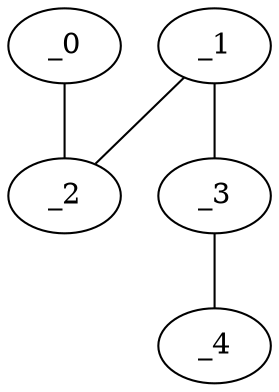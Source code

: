 graph KP1_0064 {
	_0	 [x="1.00949",
		y="3.28125"];
	_2	 [x="0.369515",
		y="0.908893"];
	_0 -- _2;
	_1	 [x="1.94422",
		y="2.80528"];
	_1 -- _2;
	_3	 [x="0.406117",
		y="1.52195"];
	_1 -- _3;
	_4	 [x="2.5378",
		y="0.324888"];
	_3 -- _4;
}

